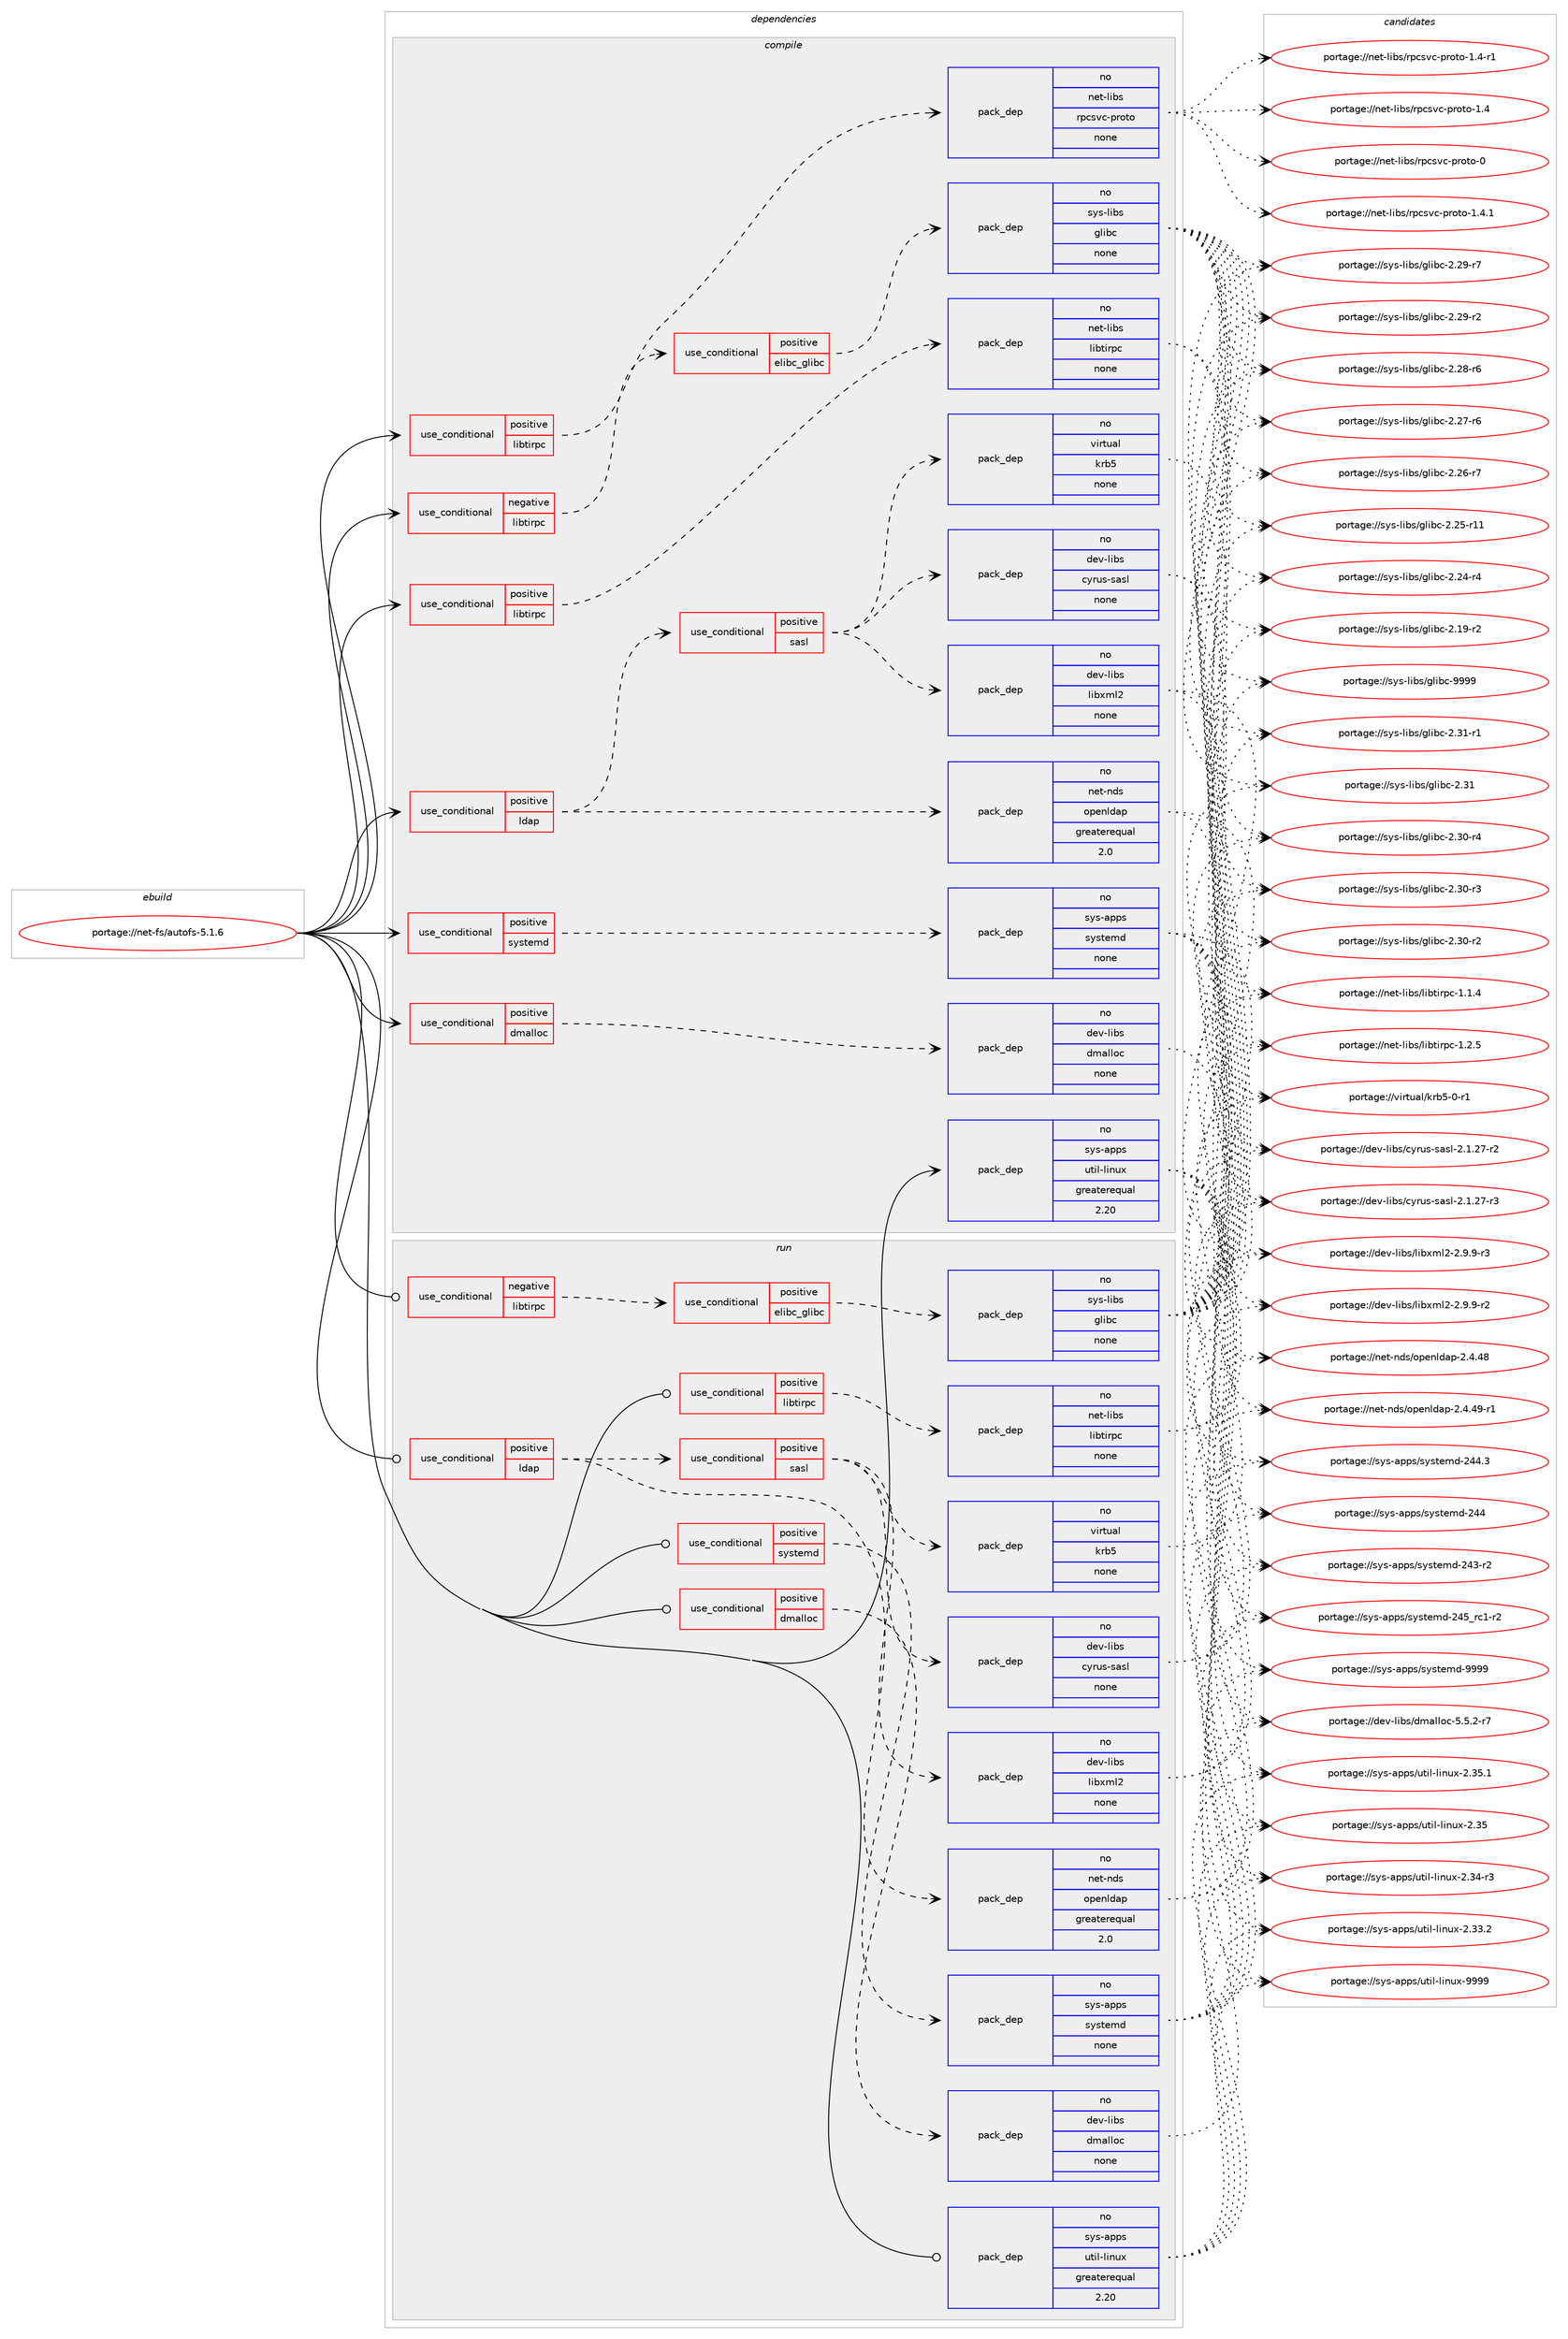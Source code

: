 digraph prolog {

# *************
# Graph options
# *************

newrank=true;
concentrate=true;
compound=true;
graph [rankdir=LR,fontname=Helvetica,fontsize=10,ranksep=1.5];#, ranksep=2.5, nodesep=0.2];
edge  [arrowhead=vee];
node  [fontname=Helvetica,fontsize=10];

# **********
# The ebuild
# **********

subgraph cluster_leftcol {
color=gray;
rank=same;
label=<<i>ebuild</i>>;
id [label="portage://net-fs/autofs-5.1.6", color=red, width=4, href="../net-fs/autofs-5.1.6.svg"];
}

# ****************
# The dependencies
# ****************

subgraph cluster_midcol {
color=gray;
label=<<i>dependencies</i>>;
subgraph cluster_compile {
fillcolor="#eeeeee";
style=filled;
label=<<i>compile</i>>;
subgraph cond18908 {
dependency87506 [label=<<TABLE BORDER="0" CELLBORDER="1" CELLSPACING="0" CELLPADDING="4"><TR><TD ROWSPAN="3" CELLPADDING="10">use_conditional</TD></TR><TR><TD>negative</TD></TR><TR><TD>libtirpc</TD></TR></TABLE>>, shape=none, color=red];
subgraph cond18909 {
dependency87507 [label=<<TABLE BORDER="0" CELLBORDER="1" CELLSPACING="0" CELLPADDING="4"><TR><TD ROWSPAN="3" CELLPADDING="10">use_conditional</TD></TR><TR><TD>positive</TD></TR><TR><TD>elibc_glibc</TD></TR></TABLE>>, shape=none, color=red];
subgraph pack66947 {
dependency87508 [label=<<TABLE BORDER="0" CELLBORDER="1" CELLSPACING="0" CELLPADDING="4" WIDTH="220"><TR><TD ROWSPAN="6" CELLPADDING="30">pack_dep</TD></TR><TR><TD WIDTH="110">no</TD></TR><TR><TD>sys-libs</TD></TR><TR><TD>glibc</TD></TR><TR><TD>none</TD></TR><TR><TD></TD></TR></TABLE>>, shape=none, color=blue];
}
dependency87507:e -> dependency87508:w [weight=20,style="dashed",arrowhead="vee"];
}
dependency87506:e -> dependency87507:w [weight=20,style="dashed",arrowhead="vee"];
}
id:e -> dependency87506:w [weight=20,style="solid",arrowhead="vee"];
subgraph cond18910 {
dependency87509 [label=<<TABLE BORDER="0" CELLBORDER="1" CELLSPACING="0" CELLPADDING="4"><TR><TD ROWSPAN="3" CELLPADDING="10">use_conditional</TD></TR><TR><TD>positive</TD></TR><TR><TD>dmalloc</TD></TR></TABLE>>, shape=none, color=red];
subgraph pack66948 {
dependency87510 [label=<<TABLE BORDER="0" CELLBORDER="1" CELLSPACING="0" CELLPADDING="4" WIDTH="220"><TR><TD ROWSPAN="6" CELLPADDING="30">pack_dep</TD></TR><TR><TD WIDTH="110">no</TD></TR><TR><TD>dev-libs</TD></TR><TR><TD>dmalloc</TD></TR><TR><TD>none</TD></TR><TR><TD></TD></TR></TABLE>>, shape=none, color=blue];
}
dependency87509:e -> dependency87510:w [weight=20,style="dashed",arrowhead="vee"];
}
id:e -> dependency87509:w [weight=20,style="solid",arrowhead="vee"];
subgraph cond18911 {
dependency87511 [label=<<TABLE BORDER="0" CELLBORDER="1" CELLSPACING="0" CELLPADDING="4"><TR><TD ROWSPAN="3" CELLPADDING="10">use_conditional</TD></TR><TR><TD>positive</TD></TR><TR><TD>ldap</TD></TR></TABLE>>, shape=none, color=red];
subgraph pack66949 {
dependency87512 [label=<<TABLE BORDER="0" CELLBORDER="1" CELLSPACING="0" CELLPADDING="4" WIDTH="220"><TR><TD ROWSPAN="6" CELLPADDING="30">pack_dep</TD></TR><TR><TD WIDTH="110">no</TD></TR><TR><TD>net-nds</TD></TR><TR><TD>openldap</TD></TR><TR><TD>greaterequal</TD></TR><TR><TD>2.0</TD></TR></TABLE>>, shape=none, color=blue];
}
dependency87511:e -> dependency87512:w [weight=20,style="dashed",arrowhead="vee"];
subgraph cond18912 {
dependency87513 [label=<<TABLE BORDER="0" CELLBORDER="1" CELLSPACING="0" CELLPADDING="4"><TR><TD ROWSPAN="3" CELLPADDING="10">use_conditional</TD></TR><TR><TD>positive</TD></TR><TR><TD>sasl</TD></TR></TABLE>>, shape=none, color=red];
subgraph pack66950 {
dependency87514 [label=<<TABLE BORDER="0" CELLBORDER="1" CELLSPACING="0" CELLPADDING="4" WIDTH="220"><TR><TD ROWSPAN="6" CELLPADDING="30">pack_dep</TD></TR><TR><TD WIDTH="110">no</TD></TR><TR><TD>dev-libs</TD></TR><TR><TD>cyrus-sasl</TD></TR><TR><TD>none</TD></TR><TR><TD></TD></TR></TABLE>>, shape=none, color=blue];
}
dependency87513:e -> dependency87514:w [weight=20,style="dashed",arrowhead="vee"];
subgraph pack66951 {
dependency87515 [label=<<TABLE BORDER="0" CELLBORDER="1" CELLSPACING="0" CELLPADDING="4" WIDTH="220"><TR><TD ROWSPAN="6" CELLPADDING="30">pack_dep</TD></TR><TR><TD WIDTH="110">no</TD></TR><TR><TD>dev-libs</TD></TR><TR><TD>libxml2</TD></TR><TR><TD>none</TD></TR><TR><TD></TD></TR></TABLE>>, shape=none, color=blue];
}
dependency87513:e -> dependency87515:w [weight=20,style="dashed",arrowhead="vee"];
subgraph pack66952 {
dependency87516 [label=<<TABLE BORDER="0" CELLBORDER="1" CELLSPACING="0" CELLPADDING="4" WIDTH="220"><TR><TD ROWSPAN="6" CELLPADDING="30">pack_dep</TD></TR><TR><TD WIDTH="110">no</TD></TR><TR><TD>virtual</TD></TR><TR><TD>krb5</TD></TR><TR><TD>none</TD></TR><TR><TD></TD></TR></TABLE>>, shape=none, color=blue];
}
dependency87513:e -> dependency87516:w [weight=20,style="dashed",arrowhead="vee"];
}
dependency87511:e -> dependency87513:w [weight=20,style="dashed",arrowhead="vee"];
}
id:e -> dependency87511:w [weight=20,style="solid",arrowhead="vee"];
subgraph cond18913 {
dependency87517 [label=<<TABLE BORDER="0" CELLBORDER="1" CELLSPACING="0" CELLPADDING="4"><TR><TD ROWSPAN="3" CELLPADDING="10">use_conditional</TD></TR><TR><TD>positive</TD></TR><TR><TD>libtirpc</TD></TR></TABLE>>, shape=none, color=red];
subgraph pack66953 {
dependency87518 [label=<<TABLE BORDER="0" CELLBORDER="1" CELLSPACING="0" CELLPADDING="4" WIDTH="220"><TR><TD ROWSPAN="6" CELLPADDING="30">pack_dep</TD></TR><TR><TD WIDTH="110">no</TD></TR><TR><TD>net-libs</TD></TR><TR><TD>libtirpc</TD></TR><TR><TD>none</TD></TR><TR><TD></TD></TR></TABLE>>, shape=none, color=blue];
}
dependency87517:e -> dependency87518:w [weight=20,style="dashed",arrowhead="vee"];
}
id:e -> dependency87517:w [weight=20,style="solid",arrowhead="vee"];
subgraph cond18914 {
dependency87519 [label=<<TABLE BORDER="0" CELLBORDER="1" CELLSPACING="0" CELLPADDING="4"><TR><TD ROWSPAN="3" CELLPADDING="10">use_conditional</TD></TR><TR><TD>positive</TD></TR><TR><TD>libtirpc</TD></TR></TABLE>>, shape=none, color=red];
subgraph pack66954 {
dependency87520 [label=<<TABLE BORDER="0" CELLBORDER="1" CELLSPACING="0" CELLPADDING="4" WIDTH="220"><TR><TD ROWSPAN="6" CELLPADDING="30">pack_dep</TD></TR><TR><TD WIDTH="110">no</TD></TR><TR><TD>net-libs</TD></TR><TR><TD>rpcsvc-proto</TD></TR><TR><TD>none</TD></TR><TR><TD></TD></TR></TABLE>>, shape=none, color=blue];
}
dependency87519:e -> dependency87520:w [weight=20,style="dashed",arrowhead="vee"];
}
id:e -> dependency87519:w [weight=20,style="solid",arrowhead="vee"];
subgraph cond18915 {
dependency87521 [label=<<TABLE BORDER="0" CELLBORDER="1" CELLSPACING="0" CELLPADDING="4"><TR><TD ROWSPAN="3" CELLPADDING="10">use_conditional</TD></TR><TR><TD>positive</TD></TR><TR><TD>systemd</TD></TR></TABLE>>, shape=none, color=red];
subgraph pack66955 {
dependency87522 [label=<<TABLE BORDER="0" CELLBORDER="1" CELLSPACING="0" CELLPADDING="4" WIDTH="220"><TR><TD ROWSPAN="6" CELLPADDING="30">pack_dep</TD></TR><TR><TD WIDTH="110">no</TD></TR><TR><TD>sys-apps</TD></TR><TR><TD>systemd</TD></TR><TR><TD>none</TD></TR><TR><TD></TD></TR></TABLE>>, shape=none, color=blue];
}
dependency87521:e -> dependency87522:w [weight=20,style="dashed",arrowhead="vee"];
}
id:e -> dependency87521:w [weight=20,style="solid",arrowhead="vee"];
subgraph pack66956 {
dependency87523 [label=<<TABLE BORDER="0" CELLBORDER="1" CELLSPACING="0" CELLPADDING="4" WIDTH="220"><TR><TD ROWSPAN="6" CELLPADDING="30">pack_dep</TD></TR><TR><TD WIDTH="110">no</TD></TR><TR><TD>sys-apps</TD></TR><TR><TD>util-linux</TD></TR><TR><TD>greaterequal</TD></TR><TR><TD>2.20</TD></TR></TABLE>>, shape=none, color=blue];
}
id:e -> dependency87523:w [weight=20,style="solid",arrowhead="vee"];
}
subgraph cluster_compileandrun {
fillcolor="#eeeeee";
style=filled;
label=<<i>compile and run</i>>;
}
subgraph cluster_run {
fillcolor="#eeeeee";
style=filled;
label=<<i>run</i>>;
subgraph cond18916 {
dependency87524 [label=<<TABLE BORDER="0" CELLBORDER="1" CELLSPACING="0" CELLPADDING="4"><TR><TD ROWSPAN="3" CELLPADDING="10">use_conditional</TD></TR><TR><TD>negative</TD></TR><TR><TD>libtirpc</TD></TR></TABLE>>, shape=none, color=red];
subgraph cond18917 {
dependency87525 [label=<<TABLE BORDER="0" CELLBORDER="1" CELLSPACING="0" CELLPADDING="4"><TR><TD ROWSPAN="3" CELLPADDING="10">use_conditional</TD></TR><TR><TD>positive</TD></TR><TR><TD>elibc_glibc</TD></TR></TABLE>>, shape=none, color=red];
subgraph pack66957 {
dependency87526 [label=<<TABLE BORDER="0" CELLBORDER="1" CELLSPACING="0" CELLPADDING="4" WIDTH="220"><TR><TD ROWSPAN="6" CELLPADDING="30">pack_dep</TD></TR><TR><TD WIDTH="110">no</TD></TR><TR><TD>sys-libs</TD></TR><TR><TD>glibc</TD></TR><TR><TD>none</TD></TR><TR><TD></TD></TR></TABLE>>, shape=none, color=blue];
}
dependency87525:e -> dependency87526:w [weight=20,style="dashed",arrowhead="vee"];
}
dependency87524:e -> dependency87525:w [weight=20,style="dashed",arrowhead="vee"];
}
id:e -> dependency87524:w [weight=20,style="solid",arrowhead="odot"];
subgraph cond18918 {
dependency87527 [label=<<TABLE BORDER="0" CELLBORDER="1" CELLSPACING="0" CELLPADDING="4"><TR><TD ROWSPAN="3" CELLPADDING="10">use_conditional</TD></TR><TR><TD>positive</TD></TR><TR><TD>dmalloc</TD></TR></TABLE>>, shape=none, color=red];
subgraph pack66958 {
dependency87528 [label=<<TABLE BORDER="0" CELLBORDER="1" CELLSPACING="0" CELLPADDING="4" WIDTH="220"><TR><TD ROWSPAN="6" CELLPADDING="30">pack_dep</TD></TR><TR><TD WIDTH="110">no</TD></TR><TR><TD>dev-libs</TD></TR><TR><TD>dmalloc</TD></TR><TR><TD>none</TD></TR><TR><TD></TD></TR></TABLE>>, shape=none, color=blue];
}
dependency87527:e -> dependency87528:w [weight=20,style="dashed",arrowhead="vee"];
}
id:e -> dependency87527:w [weight=20,style="solid",arrowhead="odot"];
subgraph cond18919 {
dependency87529 [label=<<TABLE BORDER="0" CELLBORDER="1" CELLSPACING="0" CELLPADDING="4"><TR><TD ROWSPAN="3" CELLPADDING="10">use_conditional</TD></TR><TR><TD>positive</TD></TR><TR><TD>ldap</TD></TR></TABLE>>, shape=none, color=red];
subgraph pack66959 {
dependency87530 [label=<<TABLE BORDER="0" CELLBORDER="1" CELLSPACING="0" CELLPADDING="4" WIDTH="220"><TR><TD ROWSPAN="6" CELLPADDING="30">pack_dep</TD></TR><TR><TD WIDTH="110">no</TD></TR><TR><TD>net-nds</TD></TR><TR><TD>openldap</TD></TR><TR><TD>greaterequal</TD></TR><TR><TD>2.0</TD></TR></TABLE>>, shape=none, color=blue];
}
dependency87529:e -> dependency87530:w [weight=20,style="dashed",arrowhead="vee"];
subgraph cond18920 {
dependency87531 [label=<<TABLE BORDER="0" CELLBORDER="1" CELLSPACING="0" CELLPADDING="4"><TR><TD ROWSPAN="3" CELLPADDING="10">use_conditional</TD></TR><TR><TD>positive</TD></TR><TR><TD>sasl</TD></TR></TABLE>>, shape=none, color=red];
subgraph pack66960 {
dependency87532 [label=<<TABLE BORDER="0" CELLBORDER="1" CELLSPACING="0" CELLPADDING="4" WIDTH="220"><TR><TD ROWSPAN="6" CELLPADDING="30">pack_dep</TD></TR><TR><TD WIDTH="110">no</TD></TR><TR><TD>dev-libs</TD></TR><TR><TD>cyrus-sasl</TD></TR><TR><TD>none</TD></TR><TR><TD></TD></TR></TABLE>>, shape=none, color=blue];
}
dependency87531:e -> dependency87532:w [weight=20,style="dashed",arrowhead="vee"];
subgraph pack66961 {
dependency87533 [label=<<TABLE BORDER="0" CELLBORDER="1" CELLSPACING="0" CELLPADDING="4" WIDTH="220"><TR><TD ROWSPAN="6" CELLPADDING="30">pack_dep</TD></TR><TR><TD WIDTH="110">no</TD></TR><TR><TD>dev-libs</TD></TR><TR><TD>libxml2</TD></TR><TR><TD>none</TD></TR><TR><TD></TD></TR></TABLE>>, shape=none, color=blue];
}
dependency87531:e -> dependency87533:w [weight=20,style="dashed",arrowhead="vee"];
subgraph pack66962 {
dependency87534 [label=<<TABLE BORDER="0" CELLBORDER="1" CELLSPACING="0" CELLPADDING="4" WIDTH="220"><TR><TD ROWSPAN="6" CELLPADDING="30">pack_dep</TD></TR><TR><TD WIDTH="110">no</TD></TR><TR><TD>virtual</TD></TR><TR><TD>krb5</TD></TR><TR><TD>none</TD></TR><TR><TD></TD></TR></TABLE>>, shape=none, color=blue];
}
dependency87531:e -> dependency87534:w [weight=20,style="dashed",arrowhead="vee"];
}
dependency87529:e -> dependency87531:w [weight=20,style="dashed",arrowhead="vee"];
}
id:e -> dependency87529:w [weight=20,style="solid",arrowhead="odot"];
subgraph cond18921 {
dependency87535 [label=<<TABLE BORDER="0" CELLBORDER="1" CELLSPACING="0" CELLPADDING="4"><TR><TD ROWSPAN="3" CELLPADDING="10">use_conditional</TD></TR><TR><TD>positive</TD></TR><TR><TD>libtirpc</TD></TR></TABLE>>, shape=none, color=red];
subgraph pack66963 {
dependency87536 [label=<<TABLE BORDER="0" CELLBORDER="1" CELLSPACING="0" CELLPADDING="4" WIDTH="220"><TR><TD ROWSPAN="6" CELLPADDING="30">pack_dep</TD></TR><TR><TD WIDTH="110">no</TD></TR><TR><TD>net-libs</TD></TR><TR><TD>libtirpc</TD></TR><TR><TD>none</TD></TR><TR><TD></TD></TR></TABLE>>, shape=none, color=blue];
}
dependency87535:e -> dependency87536:w [weight=20,style="dashed",arrowhead="vee"];
}
id:e -> dependency87535:w [weight=20,style="solid",arrowhead="odot"];
subgraph cond18922 {
dependency87537 [label=<<TABLE BORDER="0" CELLBORDER="1" CELLSPACING="0" CELLPADDING="4"><TR><TD ROWSPAN="3" CELLPADDING="10">use_conditional</TD></TR><TR><TD>positive</TD></TR><TR><TD>systemd</TD></TR></TABLE>>, shape=none, color=red];
subgraph pack66964 {
dependency87538 [label=<<TABLE BORDER="0" CELLBORDER="1" CELLSPACING="0" CELLPADDING="4" WIDTH="220"><TR><TD ROWSPAN="6" CELLPADDING="30">pack_dep</TD></TR><TR><TD WIDTH="110">no</TD></TR><TR><TD>sys-apps</TD></TR><TR><TD>systemd</TD></TR><TR><TD>none</TD></TR><TR><TD></TD></TR></TABLE>>, shape=none, color=blue];
}
dependency87537:e -> dependency87538:w [weight=20,style="dashed",arrowhead="vee"];
}
id:e -> dependency87537:w [weight=20,style="solid",arrowhead="odot"];
subgraph pack66965 {
dependency87539 [label=<<TABLE BORDER="0" CELLBORDER="1" CELLSPACING="0" CELLPADDING="4" WIDTH="220"><TR><TD ROWSPAN="6" CELLPADDING="30">pack_dep</TD></TR><TR><TD WIDTH="110">no</TD></TR><TR><TD>sys-apps</TD></TR><TR><TD>util-linux</TD></TR><TR><TD>greaterequal</TD></TR><TR><TD>2.20</TD></TR></TABLE>>, shape=none, color=blue];
}
id:e -> dependency87539:w [weight=20,style="solid",arrowhead="odot"];
}
}

# **************
# The candidates
# **************

subgraph cluster_choices {
rank=same;
color=gray;
label=<<i>candidates</i>>;

subgraph choice66947 {
color=black;
nodesep=1;
choice11512111545108105981154710310810598994557575757 [label="portage://sys-libs/glibc-9999", color=red, width=4,href="../sys-libs/glibc-9999.svg"];
choice115121115451081059811547103108105989945504651494511449 [label="portage://sys-libs/glibc-2.31-r1", color=red, width=4,href="../sys-libs/glibc-2.31-r1.svg"];
choice11512111545108105981154710310810598994550465149 [label="portage://sys-libs/glibc-2.31", color=red, width=4,href="../sys-libs/glibc-2.31.svg"];
choice115121115451081059811547103108105989945504651484511452 [label="portage://sys-libs/glibc-2.30-r4", color=red, width=4,href="../sys-libs/glibc-2.30-r4.svg"];
choice115121115451081059811547103108105989945504651484511451 [label="portage://sys-libs/glibc-2.30-r3", color=red, width=4,href="../sys-libs/glibc-2.30-r3.svg"];
choice115121115451081059811547103108105989945504651484511450 [label="portage://sys-libs/glibc-2.30-r2", color=red, width=4,href="../sys-libs/glibc-2.30-r2.svg"];
choice115121115451081059811547103108105989945504650574511455 [label="portage://sys-libs/glibc-2.29-r7", color=red, width=4,href="../sys-libs/glibc-2.29-r7.svg"];
choice115121115451081059811547103108105989945504650574511450 [label="portage://sys-libs/glibc-2.29-r2", color=red, width=4,href="../sys-libs/glibc-2.29-r2.svg"];
choice115121115451081059811547103108105989945504650564511454 [label="portage://sys-libs/glibc-2.28-r6", color=red, width=4,href="../sys-libs/glibc-2.28-r6.svg"];
choice115121115451081059811547103108105989945504650554511454 [label="portage://sys-libs/glibc-2.27-r6", color=red, width=4,href="../sys-libs/glibc-2.27-r6.svg"];
choice115121115451081059811547103108105989945504650544511455 [label="portage://sys-libs/glibc-2.26-r7", color=red, width=4,href="../sys-libs/glibc-2.26-r7.svg"];
choice11512111545108105981154710310810598994550465053451144949 [label="portage://sys-libs/glibc-2.25-r11", color=red, width=4,href="../sys-libs/glibc-2.25-r11.svg"];
choice115121115451081059811547103108105989945504650524511452 [label="portage://sys-libs/glibc-2.24-r4", color=red, width=4,href="../sys-libs/glibc-2.24-r4.svg"];
choice115121115451081059811547103108105989945504649574511450 [label="portage://sys-libs/glibc-2.19-r2", color=red, width=4,href="../sys-libs/glibc-2.19-r2.svg"];
dependency87508:e -> choice11512111545108105981154710310810598994557575757:w [style=dotted,weight="100"];
dependency87508:e -> choice115121115451081059811547103108105989945504651494511449:w [style=dotted,weight="100"];
dependency87508:e -> choice11512111545108105981154710310810598994550465149:w [style=dotted,weight="100"];
dependency87508:e -> choice115121115451081059811547103108105989945504651484511452:w [style=dotted,weight="100"];
dependency87508:e -> choice115121115451081059811547103108105989945504651484511451:w [style=dotted,weight="100"];
dependency87508:e -> choice115121115451081059811547103108105989945504651484511450:w [style=dotted,weight="100"];
dependency87508:e -> choice115121115451081059811547103108105989945504650574511455:w [style=dotted,weight="100"];
dependency87508:e -> choice115121115451081059811547103108105989945504650574511450:w [style=dotted,weight="100"];
dependency87508:e -> choice115121115451081059811547103108105989945504650564511454:w [style=dotted,weight="100"];
dependency87508:e -> choice115121115451081059811547103108105989945504650554511454:w [style=dotted,weight="100"];
dependency87508:e -> choice115121115451081059811547103108105989945504650544511455:w [style=dotted,weight="100"];
dependency87508:e -> choice11512111545108105981154710310810598994550465053451144949:w [style=dotted,weight="100"];
dependency87508:e -> choice115121115451081059811547103108105989945504650524511452:w [style=dotted,weight="100"];
dependency87508:e -> choice115121115451081059811547103108105989945504649574511450:w [style=dotted,weight="100"];
}
subgraph choice66948 {
color=black;
nodesep=1;
choice10010111845108105981154710010997108108111994553465346504511455 [label="portage://dev-libs/dmalloc-5.5.2-r7", color=red, width=4,href="../dev-libs/dmalloc-5.5.2-r7.svg"];
dependency87510:e -> choice10010111845108105981154710010997108108111994553465346504511455:w [style=dotted,weight="100"];
}
subgraph choice66949 {
color=black;
nodesep=1;
choice110101116451101001154711111210111010810097112455046524652574511449 [label="portage://net-nds/openldap-2.4.49-r1", color=red, width=4,href="../net-nds/openldap-2.4.49-r1.svg"];
choice11010111645110100115471111121011101081009711245504652465256 [label="portage://net-nds/openldap-2.4.48", color=red, width=4,href="../net-nds/openldap-2.4.48.svg"];
dependency87512:e -> choice110101116451101001154711111210111010810097112455046524652574511449:w [style=dotted,weight="100"];
dependency87512:e -> choice11010111645110100115471111121011101081009711245504652465256:w [style=dotted,weight="100"];
}
subgraph choice66950 {
color=black;
nodesep=1;
choice100101118451081059811547991211141171154511597115108455046494650554511451 [label="portage://dev-libs/cyrus-sasl-2.1.27-r3", color=red, width=4,href="../dev-libs/cyrus-sasl-2.1.27-r3.svg"];
choice100101118451081059811547991211141171154511597115108455046494650554511450 [label="portage://dev-libs/cyrus-sasl-2.1.27-r2", color=red, width=4,href="../dev-libs/cyrus-sasl-2.1.27-r2.svg"];
dependency87514:e -> choice100101118451081059811547991211141171154511597115108455046494650554511451:w [style=dotted,weight="100"];
dependency87514:e -> choice100101118451081059811547991211141171154511597115108455046494650554511450:w [style=dotted,weight="100"];
}
subgraph choice66951 {
color=black;
nodesep=1;
choice10010111845108105981154710810598120109108504550465746574511451 [label="portage://dev-libs/libxml2-2.9.9-r3", color=red, width=4,href="../dev-libs/libxml2-2.9.9-r3.svg"];
choice10010111845108105981154710810598120109108504550465746574511450 [label="portage://dev-libs/libxml2-2.9.9-r2", color=red, width=4,href="../dev-libs/libxml2-2.9.9-r2.svg"];
dependency87515:e -> choice10010111845108105981154710810598120109108504550465746574511451:w [style=dotted,weight="100"];
dependency87515:e -> choice10010111845108105981154710810598120109108504550465746574511450:w [style=dotted,weight="100"];
}
subgraph choice66952 {
color=black;
nodesep=1;
choice1181051141161179710847107114985345484511449 [label="portage://virtual/krb5-0-r1", color=red, width=4,href="../virtual/krb5-0-r1.svg"];
dependency87516:e -> choice1181051141161179710847107114985345484511449:w [style=dotted,weight="100"];
}
subgraph choice66953 {
color=black;
nodesep=1;
choice1101011164510810598115471081059811610511411299454946504653 [label="portage://net-libs/libtirpc-1.2.5", color=red, width=4,href="../net-libs/libtirpc-1.2.5.svg"];
choice1101011164510810598115471081059811610511411299454946494652 [label="portage://net-libs/libtirpc-1.1.4", color=red, width=4,href="../net-libs/libtirpc-1.1.4.svg"];
dependency87518:e -> choice1101011164510810598115471081059811610511411299454946504653:w [style=dotted,weight="100"];
dependency87518:e -> choice1101011164510810598115471081059811610511411299454946494652:w [style=dotted,weight="100"];
}
subgraph choice66954 {
color=black;
nodesep=1;
choice110101116451081059811547114112991151189945112114111116111454946524649 [label="portage://net-libs/rpcsvc-proto-1.4.1", color=red, width=4,href="../net-libs/rpcsvc-proto-1.4.1.svg"];
choice110101116451081059811547114112991151189945112114111116111454946524511449 [label="portage://net-libs/rpcsvc-proto-1.4-r1", color=red, width=4,href="../net-libs/rpcsvc-proto-1.4-r1.svg"];
choice11010111645108105981154711411299115118994511211411111611145494652 [label="portage://net-libs/rpcsvc-proto-1.4", color=red, width=4,href="../net-libs/rpcsvc-proto-1.4.svg"];
choice1101011164510810598115471141129911511899451121141111161114548 [label="portage://net-libs/rpcsvc-proto-0", color=red, width=4,href="../net-libs/rpcsvc-proto-0.svg"];
dependency87520:e -> choice110101116451081059811547114112991151189945112114111116111454946524649:w [style=dotted,weight="100"];
dependency87520:e -> choice110101116451081059811547114112991151189945112114111116111454946524511449:w [style=dotted,weight="100"];
dependency87520:e -> choice11010111645108105981154711411299115118994511211411111611145494652:w [style=dotted,weight="100"];
dependency87520:e -> choice1101011164510810598115471141129911511899451121141111161114548:w [style=dotted,weight="100"];
}
subgraph choice66955 {
color=black;
nodesep=1;
choice1151211154597112112115471151211151161011091004557575757 [label="portage://sys-apps/systemd-9999", color=red, width=4,href="../sys-apps/systemd-9999.svg"];
choice115121115459711211211547115121115116101109100455052539511499494511450 [label="portage://sys-apps/systemd-245_rc1-r2", color=red, width=4,href="../sys-apps/systemd-245_rc1-r2.svg"];
choice115121115459711211211547115121115116101109100455052524651 [label="portage://sys-apps/systemd-244.3", color=red, width=4,href="../sys-apps/systemd-244.3.svg"];
choice11512111545971121121154711512111511610110910045505252 [label="portage://sys-apps/systemd-244", color=red, width=4,href="../sys-apps/systemd-244.svg"];
choice115121115459711211211547115121115116101109100455052514511450 [label="portage://sys-apps/systemd-243-r2", color=red, width=4,href="../sys-apps/systemd-243-r2.svg"];
dependency87522:e -> choice1151211154597112112115471151211151161011091004557575757:w [style=dotted,weight="100"];
dependency87522:e -> choice115121115459711211211547115121115116101109100455052539511499494511450:w [style=dotted,weight="100"];
dependency87522:e -> choice115121115459711211211547115121115116101109100455052524651:w [style=dotted,weight="100"];
dependency87522:e -> choice11512111545971121121154711512111511610110910045505252:w [style=dotted,weight="100"];
dependency87522:e -> choice115121115459711211211547115121115116101109100455052514511450:w [style=dotted,weight="100"];
}
subgraph choice66956 {
color=black;
nodesep=1;
choice115121115459711211211547117116105108451081051101171204557575757 [label="portage://sys-apps/util-linux-9999", color=red, width=4,href="../sys-apps/util-linux-9999.svg"];
choice1151211154597112112115471171161051084510810511011712045504651534649 [label="portage://sys-apps/util-linux-2.35.1", color=red, width=4,href="../sys-apps/util-linux-2.35.1.svg"];
choice115121115459711211211547117116105108451081051101171204550465153 [label="portage://sys-apps/util-linux-2.35", color=red, width=4,href="../sys-apps/util-linux-2.35.svg"];
choice1151211154597112112115471171161051084510810511011712045504651524511451 [label="portage://sys-apps/util-linux-2.34-r3", color=red, width=4,href="../sys-apps/util-linux-2.34-r3.svg"];
choice1151211154597112112115471171161051084510810511011712045504651514650 [label="portage://sys-apps/util-linux-2.33.2", color=red, width=4,href="../sys-apps/util-linux-2.33.2.svg"];
dependency87523:e -> choice115121115459711211211547117116105108451081051101171204557575757:w [style=dotted,weight="100"];
dependency87523:e -> choice1151211154597112112115471171161051084510810511011712045504651534649:w [style=dotted,weight="100"];
dependency87523:e -> choice115121115459711211211547117116105108451081051101171204550465153:w [style=dotted,weight="100"];
dependency87523:e -> choice1151211154597112112115471171161051084510810511011712045504651524511451:w [style=dotted,weight="100"];
dependency87523:e -> choice1151211154597112112115471171161051084510810511011712045504651514650:w [style=dotted,weight="100"];
}
subgraph choice66957 {
color=black;
nodesep=1;
choice11512111545108105981154710310810598994557575757 [label="portage://sys-libs/glibc-9999", color=red, width=4,href="../sys-libs/glibc-9999.svg"];
choice115121115451081059811547103108105989945504651494511449 [label="portage://sys-libs/glibc-2.31-r1", color=red, width=4,href="../sys-libs/glibc-2.31-r1.svg"];
choice11512111545108105981154710310810598994550465149 [label="portage://sys-libs/glibc-2.31", color=red, width=4,href="../sys-libs/glibc-2.31.svg"];
choice115121115451081059811547103108105989945504651484511452 [label="portage://sys-libs/glibc-2.30-r4", color=red, width=4,href="../sys-libs/glibc-2.30-r4.svg"];
choice115121115451081059811547103108105989945504651484511451 [label="portage://sys-libs/glibc-2.30-r3", color=red, width=4,href="../sys-libs/glibc-2.30-r3.svg"];
choice115121115451081059811547103108105989945504651484511450 [label="portage://sys-libs/glibc-2.30-r2", color=red, width=4,href="../sys-libs/glibc-2.30-r2.svg"];
choice115121115451081059811547103108105989945504650574511455 [label="portage://sys-libs/glibc-2.29-r7", color=red, width=4,href="../sys-libs/glibc-2.29-r7.svg"];
choice115121115451081059811547103108105989945504650574511450 [label="portage://sys-libs/glibc-2.29-r2", color=red, width=4,href="../sys-libs/glibc-2.29-r2.svg"];
choice115121115451081059811547103108105989945504650564511454 [label="portage://sys-libs/glibc-2.28-r6", color=red, width=4,href="../sys-libs/glibc-2.28-r6.svg"];
choice115121115451081059811547103108105989945504650554511454 [label="portage://sys-libs/glibc-2.27-r6", color=red, width=4,href="../sys-libs/glibc-2.27-r6.svg"];
choice115121115451081059811547103108105989945504650544511455 [label="portage://sys-libs/glibc-2.26-r7", color=red, width=4,href="../sys-libs/glibc-2.26-r7.svg"];
choice11512111545108105981154710310810598994550465053451144949 [label="portage://sys-libs/glibc-2.25-r11", color=red, width=4,href="../sys-libs/glibc-2.25-r11.svg"];
choice115121115451081059811547103108105989945504650524511452 [label="portage://sys-libs/glibc-2.24-r4", color=red, width=4,href="../sys-libs/glibc-2.24-r4.svg"];
choice115121115451081059811547103108105989945504649574511450 [label="portage://sys-libs/glibc-2.19-r2", color=red, width=4,href="../sys-libs/glibc-2.19-r2.svg"];
dependency87526:e -> choice11512111545108105981154710310810598994557575757:w [style=dotted,weight="100"];
dependency87526:e -> choice115121115451081059811547103108105989945504651494511449:w [style=dotted,weight="100"];
dependency87526:e -> choice11512111545108105981154710310810598994550465149:w [style=dotted,weight="100"];
dependency87526:e -> choice115121115451081059811547103108105989945504651484511452:w [style=dotted,weight="100"];
dependency87526:e -> choice115121115451081059811547103108105989945504651484511451:w [style=dotted,weight="100"];
dependency87526:e -> choice115121115451081059811547103108105989945504651484511450:w [style=dotted,weight="100"];
dependency87526:e -> choice115121115451081059811547103108105989945504650574511455:w [style=dotted,weight="100"];
dependency87526:e -> choice115121115451081059811547103108105989945504650574511450:w [style=dotted,weight="100"];
dependency87526:e -> choice115121115451081059811547103108105989945504650564511454:w [style=dotted,weight="100"];
dependency87526:e -> choice115121115451081059811547103108105989945504650554511454:w [style=dotted,weight="100"];
dependency87526:e -> choice115121115451081059811547103108105989945504650544511455:w [style=dotted,weight="100"];
dependency87526:e -> choice11512111545108105981154710310810598994550465053451144949:w [style=dotted,weight="100"];
dependency87526:e -> choice115121115451081059811547103108105989945504650524511452:w [style=dotted,weight="100"];
dependency87526:e -> choice115121115451081059811547103108105989945504649574511450:w [style=dotted,weight="100"];
}
subgraph choice66958 {
color=black;
nodesep=1;
choice10010111845108105981154710010997108108111994553465346504511455 [label="portage://dev-libs/dmalloc-5.5.2-r7", color=red, width=4,href="../dev-libs/dmalloc-5.5.2-r7.svg"];
dependency87528:e -> choice10010111845108105981154710010997108108111994553465346504511455:w [style=dotted,weight="100"];
}
subgraph choice66959 {
color=black;
nodesep=1;
choice110101116451101001154711111210111010810097112455046524652574511449 [label="portage://net-nds/openldap-2.4.49-r1", color=red, width=4,href="../net-nds/openldap-2.4.49-r1.svg"];
choice11010111645110100115471111121011101081009711245504652465256 [label="portage://net-nds/openldap-2.4.48", color=red, width=4,href="../net-nds/openldap-2.4.48.svg"];
dependency87530:e -> choice110101116451101001154711111210111010810097112455046524652574511449:w [style=dotted,weight="100"];
dependency87530:e -> choice11010111645110100115471111121011101081009711245504652465256:w [style=dotted,weight="100"];
}
subgraph choice66960 {
color=black;
nodesep=1;
choice100101118451081059811547991211141171154511597115108455046494650554511451 [label="portage://dev-libs/cyrus-sasl-2.1.27-r3", color=red, width=4,href="../dev-libs/cyrus-sasl-2.1.27-r3.svg"];
choice100101118451081059811547991211141171154511597115108455046494650554511450 [label="portage://dev-libs/cyrus-sasl-2.1.27-r2", color=red, width=4,href="../dev-libs/cyrus-sasl-2.1.27-r2.svg"];
dependency87532:e -> choice100101118451081059811547991211141171154511597115108455046494650554511451:w [style=dotted,weight="100"];
dependency87532:e -> choice100101118451081059811547991211141171154511597115108455046494650554511450:w [style=dotted,weight="100"];
}
subgraph choice66961 {
color=black;
nodesep=1;
choice10010111845108105981154710810598120109108504550465746574511451 [label="portage://dev-libs/libxml2-2.9.9-r3", color=red, width=4,href="../dev-libs/libxml2-2.9.9-r3.svg"];
choice10010111845108105981154710810598120109108504550465746574511450 [label="portage://dev-libs/libxml2-2.9.9-r2", color=red, width=4,href="../dev-libs/libxml2-2.9.9-r2.svg"];
dependency87533:e -> choice10010111845108105981154710810598120109108504550465746574511451:w [style=dotted,weight="100"];
dependency87533:e -> choice10010111845108105981154710810598120109108504550465746574511450:w [style=dotted,weight="100"];
}
subgraph choice66962 {
color=black;
nodesep=1;
choice1181051141161179710847107114985345484511449 [label="portage://virtual/krb5-0-r1", color=red, width=4,href="../virtual/krb5-0-r1.svg"];
dependency87534:e -> choice1181051141161179710847107114985345484511449:w [style=dotted,weight="100"];
}
subgraph choice66963 {
color=black;
nodesep=1;
choice1101011164510810598115471081059811610511411299454946504653 [label="portage://net-libs/libtirpc-1.2.5", color=red, width=4,href="../net-libs/libtirpc-1.2.5.svg"];
choice1101011164510810598115471081059811610511411299454946494652 [label="portage://net-libs/libtirpc-1.1.4", color=red, width=4,href="../net-libs/libtirpc-1.1.4.svg"];
dependency87536:e -> choice1101011164510810598115471081059811610511411299454946504653:w [style=dotted,weight="100"];
dependency87536:e -> choice1101011164510810598115471081059811610511411299454946494652:w [style=dotted,weight="100"];
}
subgraph choice66964 {
color=black;
nodesep=1;
choice1151211154597112112115471151211151161011091004557575757 [label="portage://sys-apps/systemd-9999", color=red, width=4,href="../sys-apps/systemd-9999.svg"];
choice115121115459711211211547115121115116101109100455052539511499494511450 [label="portage://sys-apps/systemd-245_rc1-r2", color=red, width=4,href="../sys-apps/systemd-245_rc1-r2.svg"];
choice115121115459711211211547115121115116101109100455052524651 [label="portage://sys-apps/systemd-244.3", color=red, width=4,href="../sys-apps/systemd-244.3.svg"];
choice11512111545971121121154711512111511610110910045505252 [label="portage://sys-apps/systemd-244", color=red, width=4,href="../sys-apps/systemd-244.svg"];
choice115121115459711211211547115121115116101109100455052514511450 [label="portage://sys-apps/systemd-243-r2", color=red, width=4,href="../sys-apps/systemd-243-r2.svg"];
dependency87538:e -> choice1151211154597112112115471151211151161011091004557575757:w [style=dotted,weight="100"];
dependency87538:e -> choice115121115459711211211547115121115116101109100455052539511499494511450:w [style=dotted,weight="100"];
dependency87538:e -> choice115121115459711211211547115121115116101109100455052524651:w [style=dotted,weight="100"];
dependency87538:e -> choice11512111545971121121154711512111511610110910045505252:w [style=dotted,weight="100"];
dependency87538:e -> choice115121115459711211211547115121115116101109100455052514511450:w [style=dotted,weight="100"];
}
subgraph choice66965 {
color=black;
nodesep=1;
choice115121115459711211211547117116105108451081051101171204557575757 [label="portage://sys-apps/util-linux-9999", color=red, width=4,href="../sys-apps/util-linux-9999.svg"];
choice1151211154597112112115471171161051084510810511011712045504651534649 [label="portage://sys-apps/util-linux-2.35.1", color=red, width=4,href="../sys-apps/util-linux-2.35.1.svg"];
choice115121115459711211211547117116105108451081051101171204550465153 [label="portage://sys-apps/util-linux-2.35", color=red, width=4,href="../sys-apps/util-linux-2.35.svg"];
choice1151211154597112112115471171161051084510810511011712045504651524511451 [label="portage://sys-apps/util-linux-2.34-r3", color=red, width=4,href="../sys-apps/util-linux-2.34-r3.svg"];
choice1151211154597112112115471171161051084510810511011712045504651514650 [label="portage://sys-apps/util-linux-2.33.2", color=red, width=4,href="../sys-apps/util-linux-2.33.2.svg"];
dependency87539:e -> choice115121115459711211211547117116105108451081051101171204557575757:w [style=dotted,weight="100"];
dependency87539:e -> choice1151211154597112112115471171161051084510810511011712045504651534649:w [style=dotted,weight="100"];
dependency87539:e -> choice115121115459711211211547117116105108451081051101171204550465153:w [style=dotted,weight="100"];
dependency87539:e -> choice1151211154597112112115471171161051084510810511011712045504651524511451:w [style=dotted,weight="100"];
dependency87539:e -> choice1151211154597112112115471171161051084510810511011712045504651514650:w [style=dotted,weight="100"];
}
}

}
